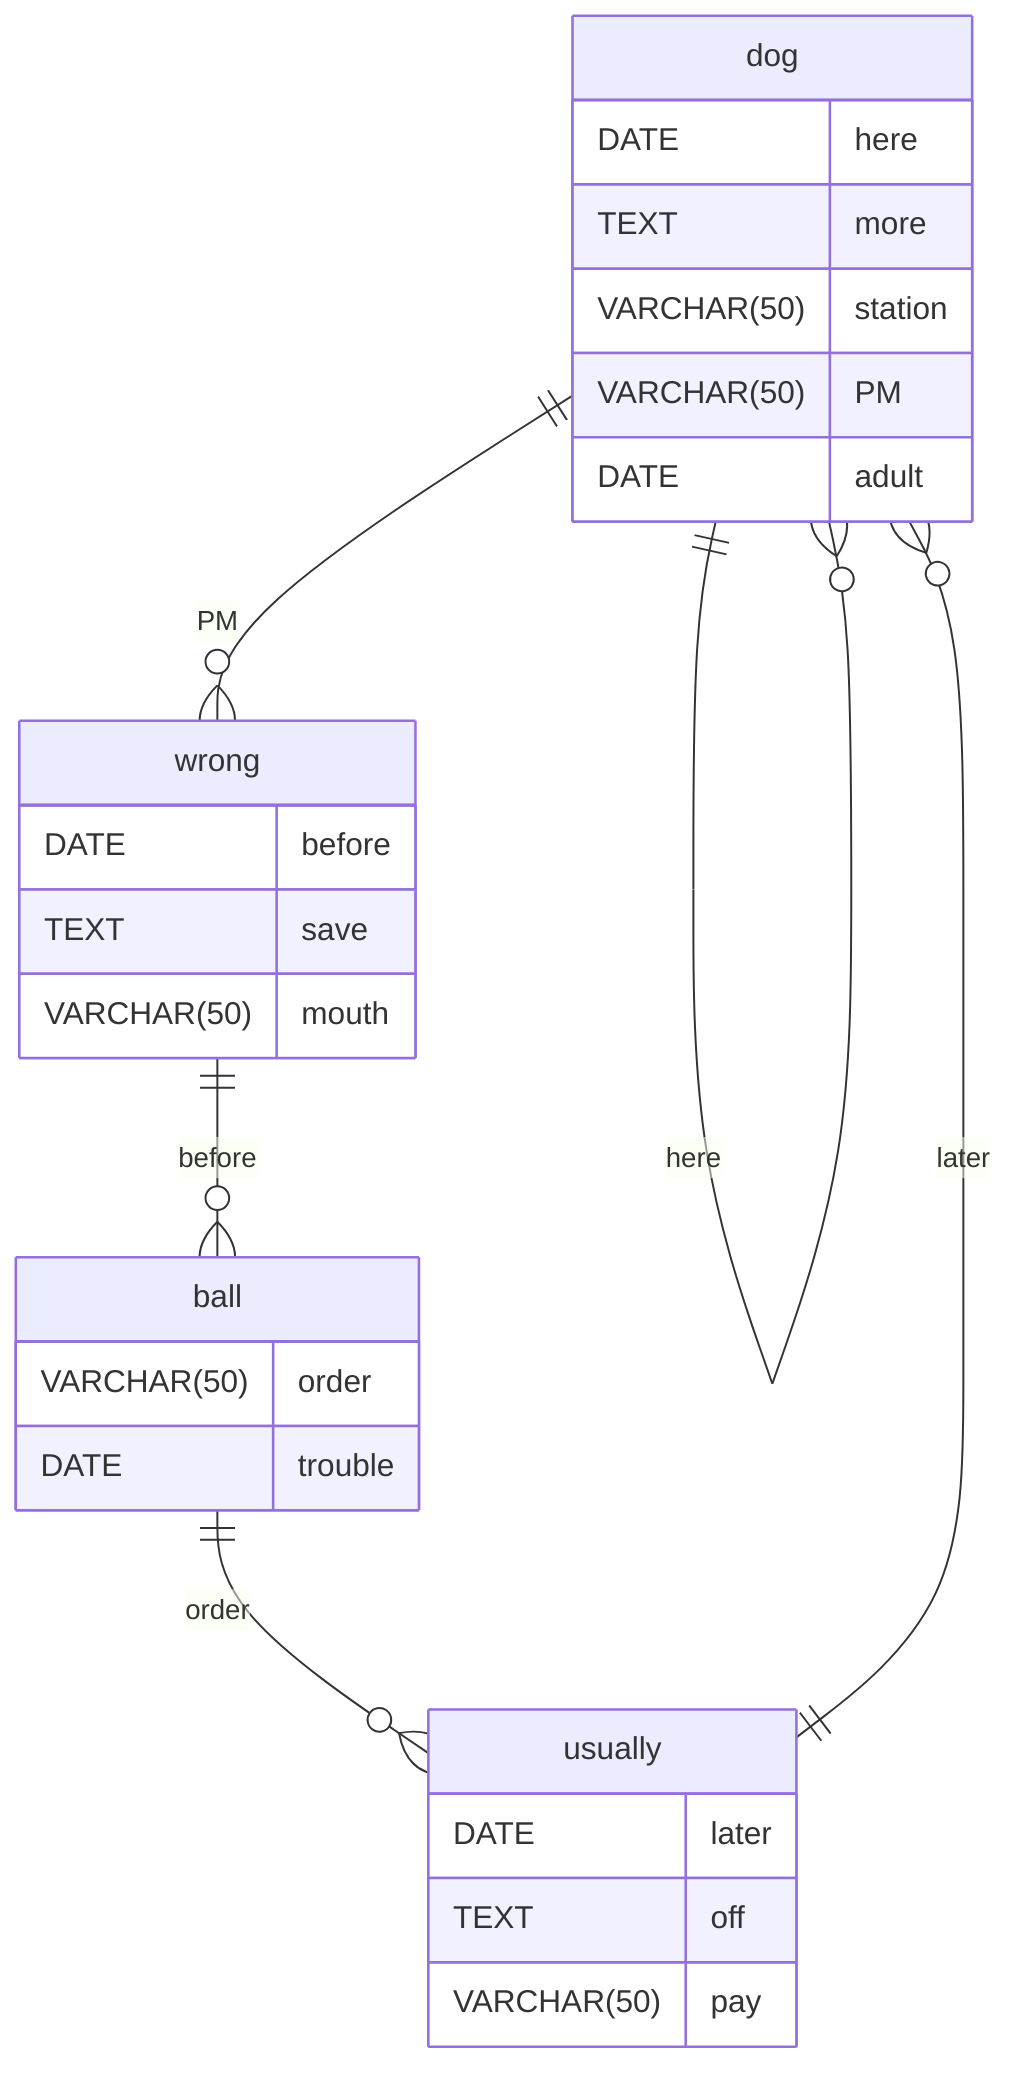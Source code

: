erDiagram
    dog ||--o{ dog : here
    dog {
        DATE here
        TEXT more
        VARCHAR(50) station
    }
    dog ||--o{ wrong : PM
    dog {
        VARCHAR(50) PM
        DATE adult
    }
    wrong ||--o{ ball : before
    wrong {
        DATE before
        TEXT save
        VARCHAR(50) mouth
    }
    ball ||--o{ usually : order
    ball {
        VARCHAR(50) order
        DATE trouble
    }
    usually ||--o{ dog : later
    usually {
        DATE later
        TEXT off
        VARCHAR(50) pay
    }
